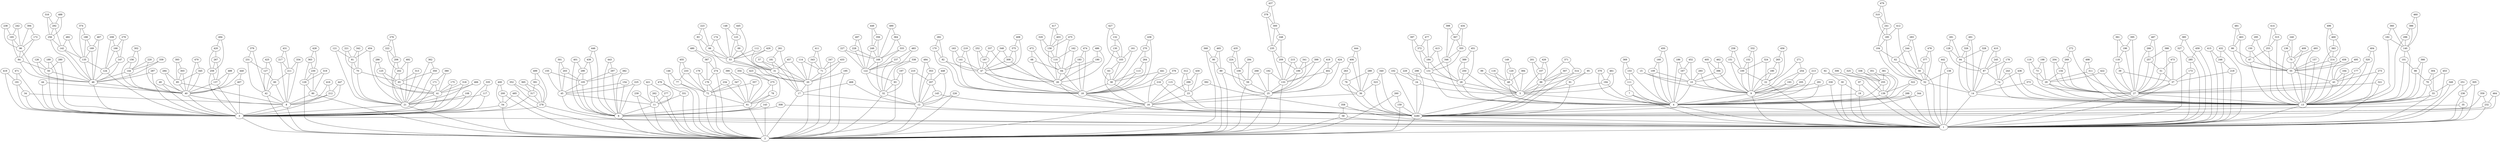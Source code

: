graph {
    3280 []
    1 []
    2 []
    3 []
    4 []
    5 []
    6 []
    7 []
    8 []
    9 []
    10 []
    11 []
    12 []
    13 []
    14 []
    15 []
    16 []
    17 []
    18 []
    19 []
    20 []
    21 []
    22 []
    23 []
    24 []
    25 []
    26 []
    27 []
    28 []
    29 []
    30 []
    31 []
    32 []
    33 []
    34 []
    35 []
    36 []
    37 []
    38 []
    39 []
    40 []
    41 []
    42 []
    43 []
    44 []
    45 []
    46 []
    47 []
    48 []
    49 []
    50 []
    51 []
    52 []
    53 []
    54 []
    55 []
    56 []
    57 []
    58 []
    59 []
    60 []
    61 []
    62 []
    63 []
    64 []
    65 []
    66 []
    67 []
    68 []
    69 []
    70 []
    71 []
    72 []
    73 []
    74 []
    75 []
    76 []
    77 []
    78 []
    79 []
    80 []
    81 []
    82 []
    83 []
    84 []
    85 []
    86 []
    87 []
    88 []
    89 []
    90 []
    91 []
    92 []
    93 []
    94 []
    95 []
    96 []
    97 []
    98 []
    99 []
    100 []
    101 []
    102 []
    103 []
    104 []
    105 []
    106 []
    107 []
    108 []
    109 []
    110 []
    111 []
    112 []
    113 []
    114 []
    115 []
    116 []
    117 []
    118 []
    119 []
    120 []
    121 []
    122 []
    123 []
    124 []
    125 []
    126 []
    127 []
    128 []
    129 []
    130 []
    131 []
    132 []
    133 []
    134 []
    135 []
    136 []
    137 []
    138 []
    139 []
    140 []
    141 []
    142 []
    143 []
    144 []
    145 []
    146 []
    147 []
    148 []
    149 []
    150 []
    151 []
    152 []
    153 []
    154 []
    155 []
    156 []
    157 []
    158 []
    159 []
    160 []
    161 []
    162 []
    163 []
    164 []
    165 []
    166 []
    167 []
    168 []
    169 []
    170 []
    171 []
    172 []
    173 []
    174 []
    175 []
    176 []
    177 []
    178 []
    179 []
    180 []
    181 []
    182 []
    183 []
    184 []
    185 []
    186 []
    187 []
    188 []
    189 []
    190 []
    191 []
    192 []
    193 []
    194 []
    195 []
    196 []
    197 []
    198 []
    199 []
    200 []
    201 []
    202 []
    203 []
    204 []
    205 []
    206 []
    207 []
    208 []
    209 []
    210 []
    211 []
    212 []
    213 []
    214 []
    215 []
    216 []
    217 []
    218 []
    219 []
    220 []
    221 []
    222 []
    223 []
    224 []
    225 []
    226 []
    227 []
    228 []
    229 []
    230 []
    231 []
    232 []
    233 []
    234 []
    235 []
    236 []
    237 []
    238 []
    239 []
    240 []
    241 []
    242 []
    243 []
    244 []
    245 []
    246 []
    247 []
    248 []
    249 []
    250 []
    251 []
    252 []
    253 []
    254 []
    255 []
    256 []
    257 []
    258 []
    259 []
    260 []
    261 []
    262 []
    263 []
    264 []
    265 []
    266 []
    267 []
    268 []
    269 []
    270 []
    271 []
    272 []
    273 []
    274 []
    275 []
    276 []
    277 []
    278 []
    279 []
    280 []
    281 []
    282 []
    283 []
    284 []
    285 []
    286 []
    287 []
    288 []
    289 []
    290 []
    291 []
    292 []
    293 []
    294 []
    295 []
    296 []
    297 []
    298 []
    299 []
    300 []
    301 []
    302 []
    303 []
    304 []
    305 []
    306 []
    307 []
    308 []
    309 []
    310 []
    311 []
    312 []
    313 []
    314 []
    315 []
    316 []
    317 []
    318 []
    319 []
    320 []
    321 []
    322 []
    323 []
    324 []
    325 []
    326 []
    327 []
    328 []
    329 []
    330 []
    331 []
    332 []
    333 []
    334 []
    335 []
    336 []
    337 []
    338 []
    339 []
    340 []
    341 []
    342 []
    343 []
    344 []
    345 []
    346 []
    347 []
    348 []
    349 []
    350 []
    351 []
    352 []
    353 []
    354 []
    355 []
    356 []
    357 []
    358 []
    359 []
    360 []
    361 []
    362 []
    363 []
    364 []
    365 []
    366 []
    367 []
    368 []
    369 []
    370 []
    371 []
    372 []
    373 []
    374 []
    375 []
    376 []
    377 []
    378 []
    379 []
    380 []
    381 []
    382 []
    383 []
    384 []
    385 []
    386 []
    387 []
    388 []
    389 []
    390 []
    391 []
    392 []
    393 []
    394 []
    395 []
    396 []
    397 []
    398 []
    399 []
    400 []
    401 []
    402 []
    403 []
    404 []
    405 []
    406 []
    407 []
    408 []
    409 []
    410 []
    411 []
    412 []
    413 []
    414 []
    415 []
    416 []
    417 []
    418 []
    419 []
    420 []
    421 []
    422 []
    423 []
    424 []
    425 []
    426 []
    427 []
    428 []
    429 []
    430 []
    431 []
    432 []
    433 []
    434 []
    435 []
    436 []
    437 []
    438 []
    439 []
    440 []
    441 []
    442 []
    443 []
    444 []
    445 []
    446 []
    447 []
    448 []
    449 []
    450 []
    451 []
    452 []
    453 []
    454 []
    455 []
    456 []
    457 []
    458 []
    459 []
    460 []
    461 []
    462 []
    463 []
    464 []
    465 []
    466 []
    467 []
    468 []
    469 []
    470 []
    471 []
    472 []
    473 []
    474 []
    475 []
    476 []
    477 []
    478 []
    479 []
    480 []
    481 []
    482 []
    483 []
    484 []
    485 []
    486 []
    487 []
    488 []
    489 []
    490 []
    491 []
    492 []
    493 []
    494 []
    495 []
    496 []
    497 []
    498 []
    499 []
    3280 -- 1
    1 -- 2
    2 -- 3280
    3 -- 1
    3 -- 2
    4 -- 3280
    4 -- 1
    5 -- 4
    5 -- 3280
    6 -- 1
    6 -- 2
    7 -- 4
    7 -- 1
    8 -- 3
    8 -- 2
    9 -- 4
    9 -- 1
    10 -- 9
    10 -- 4
    11 -- 6
    11 -- 2
    12 -- 2
    12 -- 3280
    13 -- 3280
    13 -- 1
    14 -- 13
    14 -- 1
    15 -- 10
    15 -- 9
    16 -- 2
    16 -- 3280
    17 -- 12
    17 -- 2
    18 -- 16
    18 -- 3280
    19 -- 4
    19 -- 1
    20 -- 17
    20 -- 2
    21 -- 3
    21 -- 2
    22 -- 9
    22 -- 1
    23 -- 16
    23 -- 3280
    24 -- 5
    24 -- 3280
    25 -- 16
    25 -- 2
    26 -- 18
    26 -- 16
    27 -- 13
    27 -- 1
    28 -- 5
    28 -- 4
    29 -- 27
    29 -- 13
    30 -- 19
    30 -- 1
    31 -- 20
    31 -- 17
    32 -- 12
    32 -- 2
    33 -- 13
    33 -- 1
    34 -- 8
    34 -- 3
    35 -- 3280
    35 -- 1
    36 -- 16
    36 -- 3280
    37 -- 27
    37 -- 1
    38 -- 18
    38 -- 16
    39 -- 37
    39 -- 27
    40 -- 8
    40 -- 3
    41 -- 21
    41 -- 3
    42 -- 8
    42 -- 2
    43 -- 27
    43 -- 13
    44 -- 40
    44 -- 3
    45 -- 11
    45 -- 6
    46 -- 40
    46 -- 3
    47 -- 26
    47 -- 18
    48 -- 5
    48 -- 4
    49 -- 40
    49 -- 3
    50 -- 46
    50 -- 3
    51 -- 37
    51 -- 27
    52 -- 14
    52 -- 1
    53 -- 31
    53 -- 20
    54 -- 3
    54 -- 2
    55 -- 43
    55 -- 13
    56 -- 52
    56 -- 1
    57 -- 31
    57 -- 20
    58 -- 1
    58 -- 2
    59 -- 25
    59 -- 2
    60 -- 42
    60 -- 8
    61 -- 6
    61 -- 2
    62 -- 56
    62 -- 52
    63 -- 38
    63 -- 16
    64 -- 26
    64 -- 18
    65 -- 41
    65 -- 21
    66 -- 53
    66 -- 31
    67 -- 55
    67 -- 13
    68 -- 64
    68 -- 26
    69 -- 53
    69 -- 31
    70 -- 65
    70 -- 21
    71 -- 20
    71 -- 2
    72 -- 61
    72 -- 2
    73 -- 29
    73 -- 27
    74 -- 14
    74 -- 13
    75 -- 55
    75 -- 13
    76 -- 36
    76 -- 3280
    77 -- 72
    77 -- 2
    78 -- 61
    78 -- 6
    79 -- 33
    79 -- 13
    80 -- 8
    80 -- 2
    81 -- 70
    81 -- 21
    82 -- 47
    82 -- 18
    83 -- 66
    83 -- 53
    84 -- 50
    84 -- 46
    85 -- 40
    85 -- 8
    86 -- 67
    86 -- 55
    87 -- 74
    87 -- 14
    88 -- 5
    88 -- 3280
    89 -- 59
    89 -- 2
    90 -- 89
    90 -- 2
    91 -- 5
    91 -- 3280
    92 -- 30
    92 -- 1
    93 -- 32
    93 -- 2
    94 -- 87
    94 -- 14
    95 -- 91
    95 -- 5
    96 -- 84
    96 -- 46
    97 -- 19
    97 -- 1
    98 -- 79
    98 -- 13
    99 -- 48
    99 -- 5
    100 -- 22
    100 -- 9
    101 -- 98
    101 -- 13
    102 -- 24
    102 -- 3280
    103 -- 63
    103 -- 38
    104 -- 62
    104 -- 52
    105 -- 45
    105 -- 6
    106 -- 59
    106 -- 25
    107 -- 88
    107 -- 5
    108 -- 21
    108 -- 3
    109 -- 10
    109 -- 4
    110 -- 64
    110 -- 26
    111 -- 7
    111 -- 4
    112 -- 53
    112 -- 20
    113 -- 38
    113 -- 18
    114 -- 71
    114 -- 20
    115 -- 23
    115 -- 16
    116 -- 48
    116 -- 5
    117 -- 21
    117 -- 3
    118 -- 39
    118 -- 27
    119 -- 73
    119 -- 29
    120 -- 48
    120 -- 5
    121 -- 81
    121 -- 21
    122 -- 93
    122 -- 32
    123 -- 69
    123 -- 53
    124 -- 46
    124 -- 3
    125 -- 65
    125 -- 41
    126 -- 50
    126 -- 46
    127 -- 60
    127 -- 42
    128 -- 94
    128 -- 87
    129 -- 80
    129 -- 2
    130 -- 103
    130 -- 38
    131 -- 28
    131 -- 4
    132 -- 130
    132 -- 103
    133 -- 25
    133 -- 2
    134 -- 29
    134 -- 27
    135 -- 124
    135 -- 46
    136 -- 75
    136 -- 13
    137 -- 40
    137 -- 3
    138 -- 52
    138 -- 1
    139 -- 4
    139 -- 1
    140 -- 101
    140 -- 13
    141 -- 47
    141 -- 18
    142 -- 135
    142 -- 46
    143 -- 6
    143 -- 2
    144 -- 46
    144 -- 40
    145 -- 12
    145 -- 3280
    146 -- 77
    146 -- 2
    147 -- 124
    147 -- 46
    148 -- 123
    148 -- 53
    149 -- 120
    149 -- 48
    150 -- 67
    150 -- 55
    151 -- 100
    151 -- 9
    152 -- 100
    152 -- 9
    153 -- 111
    153 -- 4
    154 -- 45
    154 -- 6
    155 -- 105
    155 -- 45
    156 -- 144
    156 -- 40
    157 -- 55
    157 -- 13
    158 -- 110
    158 -- 64
    159 -- 2
    159 -- 3280
    160 -- 109
    160 -- 4
    161 -- 103
    161 -- 38
    162 -- 110
    162 -- 26
    163 -- 141
    163 -- 47
    164 -- 43
    164 -- 27
    165 -- 96
    165 -- 84
    166 -- 147
    166 -- 124
    167 -- 10
    167 -- 4
    168 -- 122
    168 -- 32
    169 -- 135
    169 -- 46
    170 -- 82
    170 -- 18
    171 -- 41
    171 -- 3
    172 -- 96
    172 -- 84
    173 -- 37
    173 -- 1
    174 -- 66
    174 -- 53
    175 -- 41
    175 -- 3
    176 -- 72
    176 -- 2
    177 -- 43
    177 -- 13
    178 -- 87
    178 -- 74
    179 -- 176
    179 -- 72
    180 -- 22
    180 -- 9
    181 -- 31
    181 -- 17
    182 -- 140
    182 -- 13
    183 -- 64
    183 -- 18
    184 -- 131
    184 -- 28
    185 -- 104
    185 -- 52
    186 -- 167
    186 -- 4
    187 -- 47
    187 -- 26
    188 -- 169
    188 -- 135
    189 -- 50
    189 -- 3
    190 -- 64
    190 -- 26
    191 -- 34
    191 -- 3
    192 -- 133
    192 -- 25
    193 -- 9
    193 -- 4
    194 -- 5
    194 -- 4
    195 -- 20
    195 -- 2
    196 -- 118
    196 -- 27
    197 -- 93
    197 -- 32
    198 -- 73
    198 -- 29
    199 -- 133
    199 -- 25
    200 -- 54
    200 -- 2
    201 -- 107
    201 -- 88
    202 -- 65
    202 -- 21
    203 -- 105
    203 -- 45
    204 -- 134
    204 -- 27
    205 -- 9
    205 -- 4
    206 -- 202
    206 -- 21
    207 -- 145
    207 -- 12
    208 -- 166
    208 -- 124
    209 -- 199
    209 -- 133
    210 -- 207
    210 -- 12
    211 -- 60
    211 -- 8
    212 -- 8
    212 -- 3
    213 -- 205
    213 -- 4
    214 -- 55
    214 -- 13
    215 -- 199
    215 -- 133
    216 -- 18
    216 -- 3280
    217 -- 211
    217 -- 8
    218 -- 37
    218 -- 1
    219 -- 141
    219 -- 18
    220 -- 144
    220 -- 40
    221 -- 81
    221 -- 70
    222 -- 206
    222 -- 202
    223 -- 83
    223 -- 66
    224 -- 106
    224 -- 25
    225 -- 45
    225 -- 6
    226 -- 12
    226 -- 2
    227 -- 168
    227 -- 122
    228 -- 168
    228 -- 122
    229 -- 24
    229 -- 5
    230 -- 129
    230 -- 80
    231 -- 127
    231 -- 42
    232 -- 3280
    232 -- 1
    233 -- 77
    233 -- 72
    234 -- 72
    234 -- 61
    235 -- 209
    235 -- 133
    236 -- 35
    236 -- 1
    237 -- 122
    237 -- 32
    238 -- 165
    238 -- 96
    239 -- 11
    239 -- 2
    240 -- 136
    240 -- 75
    241 -- 185
    241 -- 104
    242 -- 165
    242 -- 96
    243 -- 74
    243 -- 13
    244 -- 62
    244 -- 56
    245 -- 87
    245 -- 74
    246 -- 218
    246 -- 1
    247 -- 71
    247 -- 2
    248 -- 235
    248 -- 209
    249 -- 168
    249 -- 122
    250 -- 28
    250 -- 4
    251 -- 236
    251 -- 1
    252 -- 187
    252 -- 47
    253 -- 67
    253 -- 13
    254 -- 193
    254 -- 9
    255 -- 139
    255 -- 4
    256 -- 142
    256 -- 46
    257 -- 51
    257 -- 27
    258 -- 151
    258 -- 100
    259 -- 137
    259 -- 3
    260 -- 159
    260 -- 2
    261 -- 181
    261 -- 17
    262 -- 11
    262 -- 2
    263 -- 76
    263 -- 36
    264 -- 113
    264 -- 18
    265 -- 180
    265 -- 22
    266 -- 257
    266 -- 27
    267 -- 259
    267 -- 137
    268 -- 59
    268 -- 25
    269 -- 134
    269 -- 27
    270 -- 264
    270 -- 18
    271 -- 254
    271 -- 9
    272 -- 269
    272 -- 27
    273 -- 43
    273 -- 13
    274 -- 176
    274 -- 2
    275 -- 78
    275 -- 61
    276 -- 222
    276 -- 206
    277 -- 11
    277 -- 2
    278 -- 3
    278 -- 1
    279 -- 166
    279 -- 147
    280 -- 50
    280 -- 3
    281 -- 128
    281 -- 94
    282 -- 170
    282 -- 82
    283 -- 244
    283 -- 56
    284 -- 85
    284 -- 40
    285 -- 173
    285 -- 1
    286 -- 125
    286 -- 41
    287 -- 46
    287 -- 3
    288 -- 4
    288 -- 1
    289 -- 76
    289 -- 36
    290 -- 105
    290 -- 6
    291 -- 9
    291 -- 4
    292 -- 256
    292 -- 142
    293 -- 10
    293 -- 9
    294 -- 106
    294 -- 59
    295 -- 150
    295 -- 55
    296 -- 140
    296 -- 13
    297 -- 105
    297 -- 6
    298 -- 24
    298 -- 3280
    299 -- 23
    299 -- 16
    300 -- 248
    300 -- 235
    301 -- 203
    301 -- 45
    302 -- 156
    302 -- 144
    303 -- 85
    303 -- 40
    304 -- 79
    304 -- 33
    305 -- 236
    305 -- 1
    306 -- 255
    306 -- 139
    307 -- 88
    307 -- 3280
    308 -- 6
    308 -- 1
    309 -- 47
    309 -- 18
    310 -- 241
    310 -- 185
    311 -- 29
    311 -- 13
    312 -- 299
    312 -- 23
    313 -- 65
    313 -- 21
    314 -- 88
    314 -- 3280
    315 -- 253
    315 -- 13
    316 -- 292
    316 -- 256
    317 -- 278
    317 -- 3
    318 -- 41
    318 -- 3
    319 -- 129
    319 -- 80
    320 -- 177
    320 -- 13
    321 -- 27
    321 -- 1
    322 -- 139
    322 -- 4
    323 -- 36
    323 -- 3280
    324 -- 100
    324 -- 22
    325 -- 255
    325 -- 139
    326 -- 94
    326 -- 14
    327 -- 285
    327 -- 1
    328 -- 94
    328 -- 14
    329 -- 158
    329 -- 110
    330 -- 9
    330 -- 1
    331 -- 11
    331 -- 2
    332 -- 152
    332 -- 9
    333 -- 168
    333 -- 122
    334 -- 211
    334 -- 8
    335 -- 117
    335 -- 3
    336 -- 255
    336 -- 139
    337 -- 187
    337 -- 26
    338 -- 122
    338 -- 93
    339 -- 144
    339 -- 46
    340 -- 323
    340 -- 3280
    341 -- 199
    341 -- 133
    342 -- 81
    342 -- 70
    343 -- 71
    343 -- 20
    344 -- 4
    344 -- 3280
    345 -- 85
    345 -- 40
    346 -- 131
    346 -- 4
    347 -- 72
    347 -- 61
    348 -- 309
    348 -- 47
    349 -- 33
    349 -- 1
    350 -- 65
    350 -- 21
    351 -- 255
    351 -- 139
    352 -- 317
    352 -- 278
    353 -- 207
    353 -- 12
    354 -- 275
    354 -- 61
    355 -- 346
    355 -- 131
    356 -- 249
    356 -- 168
    357 -- 72
    357 -- 61
    358 -- 58
    358 -- 1
    359 -- 232
    359 -- 3280
    360 -- 182
    360 -- 140
    361 -- 196
    361 -- 118
    362 -- 350
    362 -- 21
    363 -- 230
    363 -- 129
    364 -- 333
    364 -- 168
    365 -- 317
    365 -- 278
    366 -- 98
    366 -- 13
    367 -- 355
    367 -- 346
    368 -- 90
    368 -- 2
    369 -- 153
    369 -- 111
    370 -- 194
    370 -- 4
    371 -- 314
    371 -- 88
    372 -- 184
    372 -- 131
    373 -- 14
    373 -- 13
    374 -- 188
    374 -- 135
    375 -- 309
    375 -- 47
    376 -- 216
    376 -- 18
    377 -- 56
    377 -- 52
    378 -- 300
    378 -- 235
    379 -- 231
    379 -- 42
    380 -- 171
    380 -- 41
    381 -- 255
    381 -- 4
    382 -- 105
    382 -- 6
    383 -- 214
    383 -- 13
    384 -- 48
    384 -- 5
    385 -- 327
    385 -- 1
    386 -- 296
    386 -- 140
    387 -- 274
    387 -- 176
    388 -- 257
    388 -- 27
    389 -- 250
    389 -- 28
    390 -- 347
    390 -- 61
    391 -- 317
    391 -- 278
    392 -- 23
    392 -- 3280
    393 -- 303
    393 -- 85
    394 -- 172
    394 -- 96
    395 -- 196
    395 -- 27
    396 -- 10
    396 -- 9
    397 -- 372
    397 -- 131
    398 -- 367
    398 -- 346
    399 -- 199
    399 -- 25
    400 -- 200
    400 -- 54
    401 -- 290
    401 -- 6
    402 -- 133
    402 -- 25
    403 -- 158
    403 -- 110
    404 -- 320
    404 -- 13
    405 -- 396
    405 -- 9
    406 -- 263
    406 -- 36
    407 -- 40
    407 -- 3
    408 -- 375
    408 -- 47
    409 -- 75
    409 -- 55
    410 -- 245
    410 -- 87
    411 -- 343
    411 -- 71
    412 -- 185
    412 -- 52
    413 -- 184
    413 -- 28
    414 -- 315
    414 -- 253
    415 -- 246
    415 -- 1
    416 -- 212
    416 -- 8
    417 -- 403
    417 -- 158
    418 -- 402
    418 -- 25
    419 -- 191
    419 -- 3
    420 -- 267
    420 -- 259
    421 -- 277
    421 -- 11
    422 -- 29
    422 -- 13
    423 -- 275
    423 -- 61
    424 -- 402
    424 -- 25
    425 -- 127
    425 -- 42
    426 -- 107
    426 -- 88
    427 -- 132
    427 -- 103
    428 -- 363
    428 -- 230
    429 -- 53
    429 -- 31
    430 -- 299
    430 -- 23
    431 -- 217
    431 -- 211
    432 -- 246
    432 -- 1
    433 -- 71
    433 -- 20
    434 -- 367
    434 -- 355
    435 -- 224
    435 -- 106
    436 -- 74
    436 -- 13
    437 -- 378
    437 -- 300
    438 -- 270
    438 -- 18
    439 -- 290
    439 -- 6
    440 -- 407
    440 -- 40
    441 -- 38
    441 -- 16
    442 -- 138
    442 -- 1
    443 -- 297
    443 -- 6
    444 -- 406
    444 -- 36
    445 -- 123
    445 -- 53
    446 -- 439
    446 -- 6
    447 -- 212
    447 -- 8
    448 -- 207
    448 -- 12
    449 -- 356
    449 -- 249
    450 -- 160
    450 -- 4
    451 -- 389
    451 -- 28
    452 -- 167
    452 -- 10
    453 -- 79
    453 -- 13
    454 -- 81
    454 -- 21
    455 -- 233
    455 -- 72
    456 -- 265
    456 -- 22
    457 -- 31
    457 -- 20
    458 -- 55
    458 -- 43
    459 -- 285
    459 -- 1
    460 -- 386
    460 -- 140
    461 -- 194
    461 -- 5
    462 -- 396
    462 -- 10
    463 -- 86
    463 -- 55
    464 -- 232
    464 -- 3280
    465 -- 90
    465 -- 89
    466 -- 41
    466 -- 21
    467 -- 169
    467 -- 46
    468 -- 17
    468 -- 12
    469 -- 383
    469 -- 214
    470 -- 345
    470 -- 40
    471 -- 191
    471 -- 3
    472 -- 68
    472 -- 26
    473 -- 51
    473 -- 37
    474 -- 183
    474 -- 18
    475 -- 158
    475 -- 64
    476 -- 331
    476 -- 11
    477 -- 372
    477 -- 184
    478 -- 377
    478 -- 52
    479 -- 310
    479 -- 241
    480 -- 387
    480 -- 274
    481 -- 463
    481 -- 86
    482 -- 142
    482 -- 135
    483 -- 237
    483 -- 32
    484 -- 353
    484 -- 12
    485 -- 54
    485 -- 2
    486 -- 190
    486 -- 26
    487 -- 266
    487 -- 27
    488 -- 292
    488 -- 256
    489 -- 137
    489 -- 40
    490 -- 364
    490 -- 168
    491 -- 326
    491 -- 14
    492 -- 202
    492 -- 21
    493 -- 75
    493 -- 13
    494 -- 420
    494 -- 259
    495 -- 55
    495 -- 43
    496 -- 469
    496 -- 214
    497 -- 228
    497 -- 122
    498 -- 311
    498 -- 13
    499 -- 391
    499 -- 278
}
